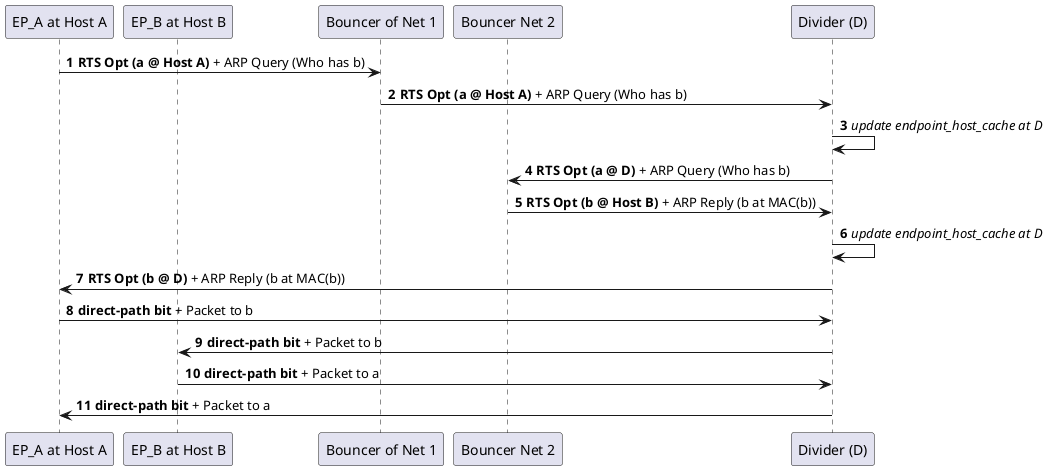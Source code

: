 @startuml
autonumber
participant "EP_A at Host A" as a
participant "EP_B at Host B" as b
participant "Bouncer of Net 1" as S1
participant "Bouncer Net 2" as S2
participant "Divider (D)" as R
a -> S1: **RTS Opt (a @ Host A)** + ARP Query (Who has b)
S1 -> R: **RTS Opt (a @ Host A)** + ARP Query (Who has b)
R -> R: //update endpoint_host_cache at D//
R -> S2: **RTS Opt (a @ D)** + ARP Query (Who has b)
S2 -> R: **RTS Opt (b @ Host B)** + ARP Reply (b at MAC(b))
R -> R: //update endpoint_host_cache at D//
R -> a: **RTS Opt (b @ D)** + ARP Reply (b at MAC(b))
a -> R: **direct-path bit** + Packet to b
R -> b: **direct-path bit** + Packet to b
b -> R: **direct-path bit** + Packet to a
R -> a: **direct-path bit** + Packet to a
@enduml